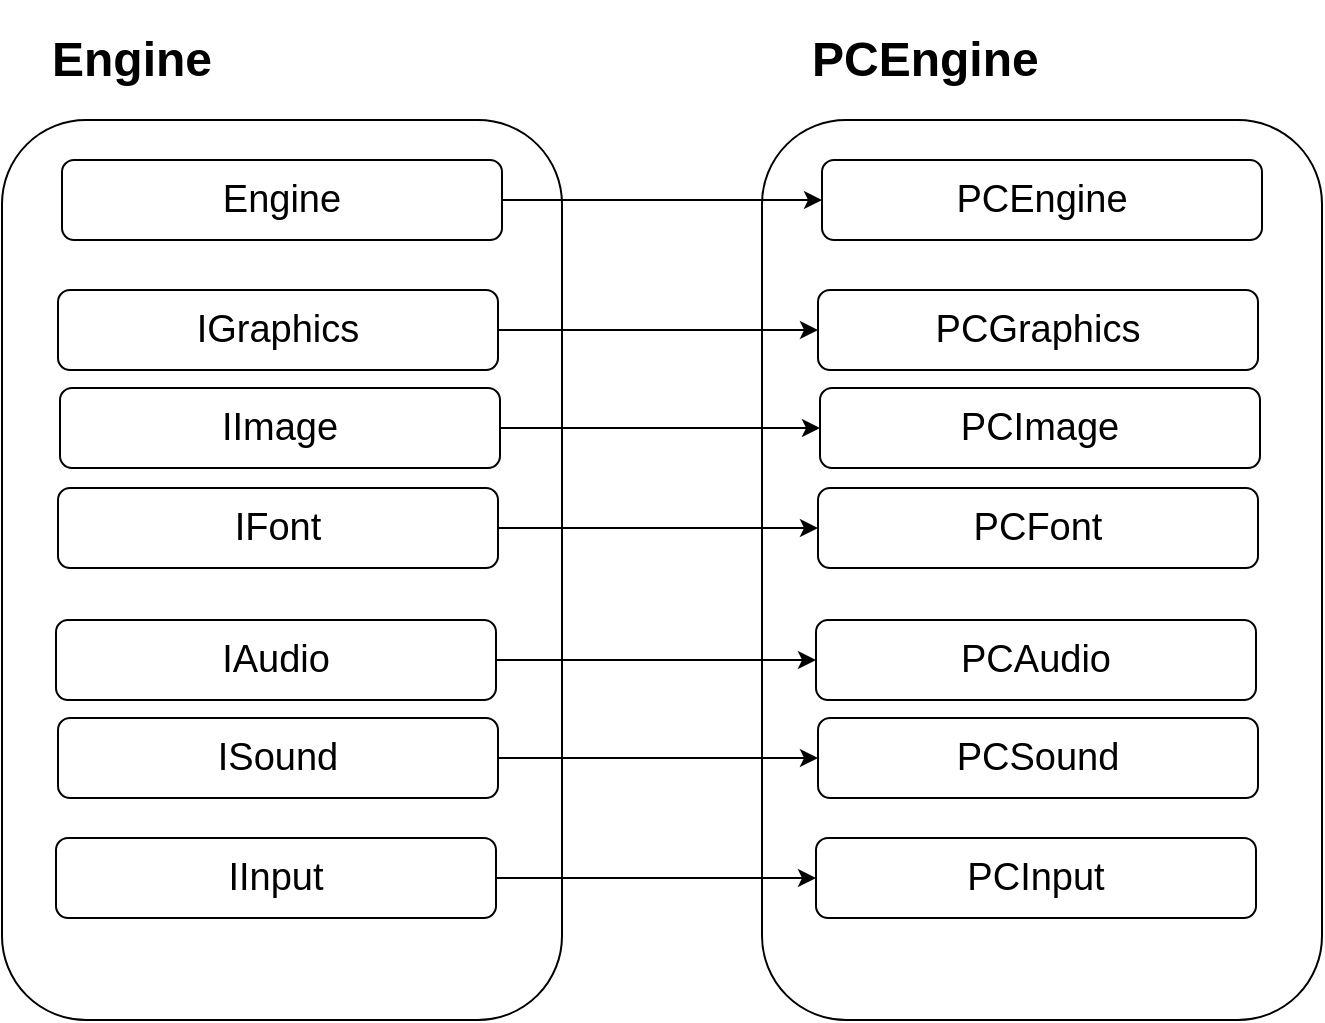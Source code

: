 <mxfile version="22.1.16" type="device">
  <diagram name="Página-1" id="YUlk9pM3waovk4cFbQ1r">
    <mxGraphModel dx="1036" dy="606" grid="1" gridSize="10" guides="1" tooltips="1" connect="1" arrows="1" fold="1" page="1" pageScale="1" pageWidth="827" pageHeight="1169" math="0" shadow="0">
      <root>
        <mxCell id="0" />
        <mxCell id="1" parent="0" />
        <mxCell id="oZkibnHn8L5nNyBWjRg7-11" value="" style="rounded=1;whiteSpace=wrap;html=1;" vertex="1" parent="1">
          <mxGeometry x="420" y="80" width="280" height="450" as="geometry" />
        </mxCell>
        <mxCell id="oZkibnHn8L5nNyBWjRg7-1" value="&lt;h1&gt;Engine&lt;/h1&gt;" style="text;html=1;strokeColor=none;fillColor=none;spacing=5;spacingTop=-20;whiteSpace=wrap;overflow=hidden;rounded=0;" vertex="1" parent="1">
          <mxGeometry x="60" y="30" width="190" height="40" as="geometry" />
        </mxCell>
        <mxCell id="oZkibnHn8L5nNyBWjRg7-2" value="" style="rounded=1;whiteSpace=wrap;html=1;" vertex="1" parent="1">
          <mxGeometry x="40" y="80" width="280" height="450" as="geometry" />
        </mxCell>
        <mxCell id="oZkibnHn8L5nNyBWjRg7-19" style="edgeStyle=orthogonalEdgeStyle;rounded=0;orthogonalLoop=1;jettySize=auto;html=1;exitX=1;exitY=0.5;exitDx=0;exitDy=0;entryX=0;entryY=0.5;entryDx=0;entryDy=0;" edge="1" parent="1" source="oZkibnHn8L5nNyBWjRg7-3" target="oZkibnHn8L5nNyBWjRg7-12">
          <mxGeometry relative="1" as="geometry" />
        </mxCell>
        <mxCell id="oZkibnHn8L5nNyBWjRg7-3" value="&lt;font style=&quot;font-size: 19px;&quot;&gt;Engine&lt;/font&gt;" style="rounded=1;whiteSpace=wrap;html=1;" vertex="1" parent="1">
          <mxGeometry x="70" y="100" width="220" height="40" as="geometry" />
        </mxCell>
        <mxCell id="oZkibnHn8L5nNyBWjRg7-20" style="edgeStyle=orthogonalEdgeStyle;rounded=0;orthogonalLoop=1;jettySize=auto;html=1;exitX=1;exitY=0.5;exitDx=0;exitDy=0;entryX=0;entryY=0.5;entryDx=0;entryDy=0;" edge="1" parent="1" source="oZkibnHn8L5nNyBWjRg7-4" target="oZkibnHn8L5nNyBWjRg7-13">
          <mxGeometry relative="1" as="geometry" />
        </mxCell>
        <mxCell id="oZkibnHn8L5nNyBWjRg7-4" value="&lt;span style=&quot;font-size: 19px;&quot;&gt;IGraphics&lt;/span&gt;" style="rounded=1;whiteSpace=wrap;html=1;" vertex="1" parent="1">
          <mxGeometry x="68" y="165" width="220" height="40" as="geometry" />
        </mxCell>
        <mxCell id="oZkibnHn8L5nNyBWjRg7-21" style="edgeStyle=orthogonalEdgeStyle;rounded=0;orthogonalLoop=1;jettySize=auto;html=1;exitX=1;exitY=0.5;exitDx=0;exitDy=0;" edge="1" parent="1" source="oZkibnHn8L5nNyBWjRg7-5" target="oZkibnHn8L5nNyBWjRg7-14">
          <mxGeometry relative="1" as="geometry" />
        </mxCell>
        <mxCell id="oZkibnHn8L5nNyBWjRg7-5" value="&lt;span style=&quot;font-size: 19px;&quot;&gt;IImage&lt;/span&gt;" style="rounded=1;whiteSpace=wrap;html=1;" vertex="1" parent="1">
          <mxGeometry x="69" y="214" width="220" height="40" as="geometry" />
        </mxCell>
        <mxCell id="oZkibnHn8L5nNyBWjRg7-22" style="edgeStyle=orthogonalEdgeStyle;rounded=0;orthogonalLoop=1;jettySize=auto;html=1;exitX=1;exitY=0.5;exitDx=0;exitDy=0;" edge="1" parent="1" source="oZkibnHn8L5nNyBWjRg7-6" target="oZkibnHn8L5nNyBWjRg7-15">
          <mxGeometry relative="1" as="geometry" />
        </mxCell>
        <mxCell id="oZkibnHn8L5nNyBWjRg7-6" value="&lt;span style=&quot;font-size: 19px;&quot;&gt;IFont&lt;/span&gt;" style="rounded=1;whiteSpace=wrap;html=1;" vertex="1" parent="1">
          <mxGeometry x="68" y="264" width="220" height="40" as="geometry" />
        </mxCell>
        <mxCell id="oZkibnHn8L5nNyBWjRg7-23" style="edgeStyle=orthogonalEdgeStyle;rounded=0;orthogonalLoop=1;jettySize=auto;html=1;exitX=1;exitY=0.5;exitDx=0;exitDy=0;entryX=0;entryY=0.5;entryDx=0;entryDy=0;" edge="1" parent="1" source="oZkibnHn8L5nNyBWjRg7-7" target="oZkibnHn8L5nNyBWjRg7-16">
          <mxGeometry relative="1" as="geometry" />
        </mxCell>
        <mxCell id="oZkibnHn8L5nNyBWjRg7-7" value="&lt;span style=&quot;font-size: 19px;&quot;&gt;IAudio&lt;/span&gt;" style="rounded=1;whiteSpace=wrap;html=1;" vertex="1" parent="1">
          <mxGeometry x="67" y="330" width="220" height="40" as="geometry" />
        </mxCell>
        <mxCell id="oZkibnHn8L5nNyBWjRg7-24" style="edgeStyle=orthogonalEdgeStyle;rounded=0;orthogonalLoop=1;jettySize=auto;html=1;exitX=1;exitY=0.5;exitDx=0;exitDy=0;" edge="1" parent="1" source="oZkibnHn8L5nNyBWjRg7-8" target="oZkibnHn8L5nNyBWjRg7-17">
          <mxGeometry relative="1" as="geometry" />
        </mxCell>
        <mxCell id="oZkibnHn8L5nNyBWjRg7-8" value="&lt;span style=&quot;font-size: 19px;&quot;&gt;ISound&lt;/span&gt;" style="rounded=1;whiteSpace=wrap;html=1;" vertex="1" parent="1">
          <mxGeometry x="68" y="379" width="220" height="40" as="geometry" />
        </mxCell>
        <mxCell id="oZkibnHn8L5nNyBWjRg7-25" style="edgeStyle=orthogonalEdgeStyle;rounded=0;orthogonalLoop=1;jettySize=auto;html=1;exitX=1;exitY=0.5;exitDx=0;exitDy=0;entryX=0;entryY=0.5;entryDx=0;entryDy=0;" edge="1" parent="1" source="oZkibnHn8L5nNyBWjRg7-9" target="oZkibnHn8L5nNyBWjRg7-18">
          <mxGeometry relative="1" as="geometry" />
        </mxCell>
        <mxCell id="oZkibnHn8L5nNyBWjRg7-9" value="&lt;span style=&quot;font-size: 19px;&quot;&gt;IInput&lt;/span&gt;" style="rounded=1;whiteSpace=wrap;html=1;" vertex="1" parent="1">
          <mxGeometry x="67" y="439" width="220" height="40" as="geometry" />
        </mxCell>
        <mxCell id="oZkibnHn8L5nNyBWjRg7-10" value="&lt;span id=&quot;docs-internal-guid-0d9220d7-7fff-d7fb-f272-ba92176ca580&quot;&gt;&lt;/span&gt;&lt;h1&gt;PCEngine&lt;/h1&gt;" style="text;html=1;strokeColor=none;fillColor=none;spacing=5;spacingTop=-20;whiteSpace=wrap;overflow=hidden;rounded=0;" vertex="1" parent="1">
          <mxGeometry x="440" y="30" width="190" height="40" as="geometry" />
        </mxCell>
        <mxCell id="oZkibnHn8L5nNyBWjRg7-12" value="&lt;font style=&quot;font-size: 19px;&quot;&gt;PCEngine&lt;/font&gt;" style="rounded=1;whiteSpace=wrap;html=1;" vertex="1" parent="1">
          <mxGeometry x="450" y="100" width="220" height="40" as="geometry" />
        </mxCell>
        <mxCell id="oZkibnHn8L5nNyBWjRg7-13" value="&lt;span style=&quot;font-size: 19px;&quot;&gt;PC&lt;/span&gt;&lt;span style=&quot;font-size: 19px;&quot;&gt;Graphics&lt;/span&gt;" style="rounded=1;whiteSpace=wrap;html=1;" vertex="1" parent="1">
          <mxGeometry x="448" y="165" width="220" height="40" as="geometry" />
        </mxCell>
        <mxCell id="oZkibnHn8L5nNyBWjRg7-14" value="&lt;span style=&quot;font-size: 19px;&quot;&gt;PC&lt;/span&gt;&lt;span style=&quot;font-size: 19px;&quot;&gt;Image&lt;/span&gt;" style="rounded=1;whiteSpace=wrap;html=1;" vertex="1" parent="1">
          <mxGeometry x="449" y="214" width="220" height="40" as="geometry" />
        </mxCell>
        <mxCell id="oZkibnHn8L5nNyBWjRg7-15" value="&lt;span style=&quot;font-size: 19px;&quot;&gt;PC&lt;/span&gt;&lt;span style=&quot;font-size: 19px;&quot;&gt;Font&lt;/span&gt;" style="rounded=1;whiteSpace=wrap;html=1;" vertex="1" parent="1">
          <mxGeometry x="448" y="264" width="220" height="40" as="geometry" />
        </mxCell>
        <mxCell id="oZkibnHn8L5nNyBWjRg7-16" value="&lt;span style=&quot;font-size: 19px;&quot;&gt;PC&lt;/span&gt;&lt;span style=&quot;font-size: 19px;&quot;&gt;Audio&lt;/span&gt;" style="rounded=1;whiteSpace=wrap;html=1;" vertex="1" parent="1">
          <mxGeometry x="447" y="330" width="220" height="40" as="geometry" />
        </mxCell>
        <mxCell id="oZkibnHn8L5nNyBWjRg7-17" value="&lt;span style=&quot;font-size: 19px;&quot;&gt;PC&lt;/span&gt;&lt;span style=&quot;font-size: 19px;&quot;&gt;Sound&lt;/span&gt;" style="rounded=1;whiteSpace=wrap;html=1;" vertex="1" parent="1">
          <mxGeometry x="448" y="379" width="220" height="40" as="geometry" />
        </mxCell>
        <mxCell id="oZkibnHn8L5nNyBWjRg7-18" value="&lt;span style=&quot;font-size: 19px;&quot;&gt;PC&lt;/span&gt;&lt;span style=&quot;font-size: 19px;&quot;&gt;Input&lt;/span&gt;" style="rounded=1;whiteSpace=wrap;html=1;" vertex="1" parent="1">
          <mxGeometry x="447" y="439" width="220" height="40" as="geometry" />
        </mxCell>
      </root>
    </mxGraphModel>
  </diagram>
</mxfile>

